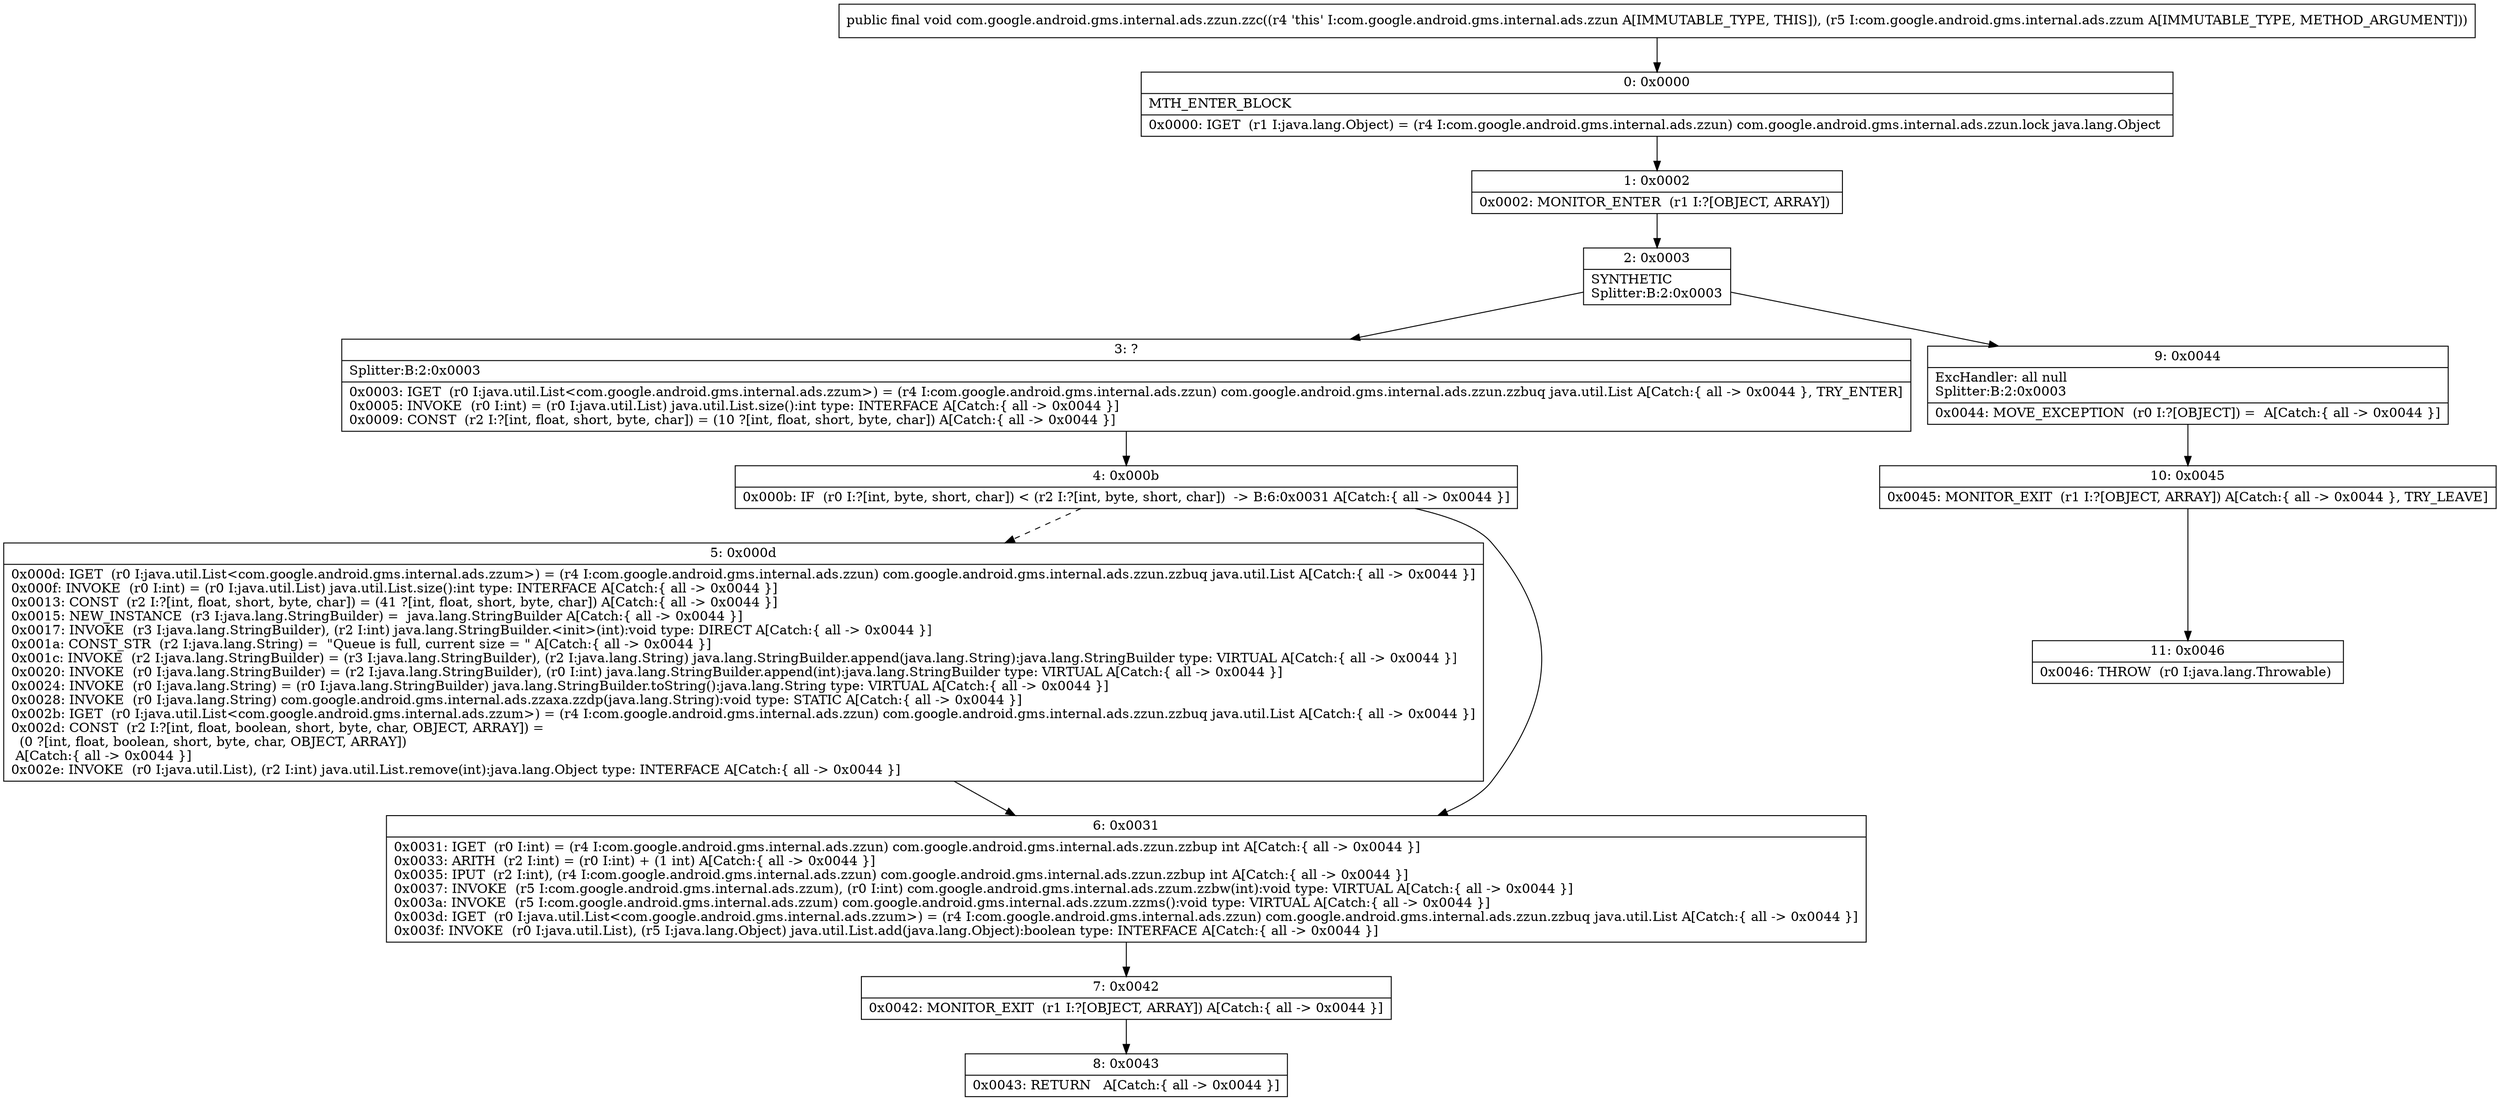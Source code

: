 digraph "CFG forcom.google.android.gms.internal.ads.zzun.zzc(Lcom\/google\/android\/gms\/internal\/ads\/zzum;)V" {
Node_0 [shape=record,label="{0\:\ 0x0000|MTH_ENTER_BLOCK\l|0x0000: IGET  (r1 I:java.lang.Object) = (r4 I:com.google.android.gms.internal.ads.zzun) com.google.android.gms.internal.ads.zzun.lock java.lang.Object \l}"];
Node_1 [shape=record,label="{1\:\ 0x0002|0x0002: MONITOR_ENTER  (r1 I:?[OBJECT, ARRAY]) \l}"];
Node_2 [shape=record,label="{2\:\ 0x0003|SYNTHETIC\lSplitter:B:2:0x0003\l}"];
Node_3 [shape=record,label="{3\:\ ?|Splitter:B:2:0x0003\l|0x0003: IGET  (r0 I:java.util.List\<com.google.android.gms.internal.ads.zzum\>) = (r4 I:com.google.android.gms.internal.ads.zzun) com.google.android.gms.internal.ads.zzun.zzbuq java.util.List A[Catch:\{ all \-\> 0x0044 \}, TRY_ENTER]\l0x0005: INVOKE  (r0 I:int) = (r0 I:java.util.List) java.util.List.size():int type: INTERFACE A[Catch:\{ all \-\> 0x0044 \}]\l0x0009: CONST  (r2 I:?[int, float, short, byte, char]) = (10 ?[int, float, short, byte, char]) A[Catch:\{ all \-\> 0x0044 \}]\l}"];
Node_4 [shape=record,label="{4\:\ 0x000b|0x000b: IF  (r0 I:?[int, byte, short, char]) \< (r2 I:?[int, byte, short, char])  \-\> B:6:0x0031 A[Catch:\{ all \-\> 0x0044 \}]\l}"];
Node_5 [shape=record,label="{5\:\ 0x000d|0x000d: IGET  (r0 I:java.util.List\<com.google.android.gms.internal.ads.zzum\>) = (r4 I:com.google.android.gms.internal.ads.zzun) com.google.android.gms.internal.ads.zzun.zzbuq java.util.List A[Catch:\{ all \-\> 0x0044 \}]\l0x000f: INVOKE  (r0 I:int) = (r0 I:java.util.List) java.util.List.size():int type: INTERFACE A[Catch:\{ all \-\> 0x0044 \}]\l0x0013: CONST  (r2 I:?[int, float, short, byte, char]) = (41 ?[int, float, short, byte, char]) A[Catch:\{ all \-\> 0x0044 \}]\l0x0015: NEW_INSTANCE  (r3 I:java.lang.StringBuilder) =  java.lang.StringBuilder A[Catch:\{ all \-\> 0x0044 \}]\l0x0017: INVOKE  (r3 I:java.lang.StringBuilder), (r2 I:int) java.lang.StringBuilder.\<init\>(int):void type: DIRECT A[Catch:\{ all \-\> 0x0044 \}]\l0x001a: CONST_STR  (r2 I:java.lang.String) =  \"Queue is full, current size = \" A[Catch:\{ all \-\> 0x0044 \}]\l0x001c: INVOKE  (r2 I:java.lang.StringBuilder) = (r3 I:java.lang.StringBuilder), (r2 I:java.lang.String) java.lang.StringBuilder.append(java.lang.String):java.lang.StringBuilder type: VIRTUAL A[Catch:\{ all \-\> 0x0044 \}]\l0x0020: INVOKE  (r0 I:java.lang.StringBuilder) = (r2 I:java.lang.StringBuilder), (r0 I:int) java.lang.StringBuilder.append(int):java.lang.StringBuilder type: VIRTUAL A[Catch:\{ all \-\> 0x0044 \}]\l0x0024: INVOKE  (r0 I:java.lang.String) = (r0 I:java.lang.StringBuilder) java.lang.StringBuilder.toString():java.lang.String type: VIRTUAL A[Catch:\{ all \-\> 0x0044 \}]\l0x0028: INVOKE  (r0 I:java.lang.String) com.google.android.gms.internal.ads.zzaxa.zzdp(java.lang.String):void type: STATIC A[Catch:\{ all \-\> 0x0044 \}]\l0x002b: IGET  (r0 I:java.util.List\<com.google.android.gms.internal.ads.zzum\>) = (r4 I:com.google.android.gms.internal.ads.zzun) com.google.android.gms.internal.ads.zzun.zzbuq java.util.List A[Catch:\{ all \-\> 0x0044 \}]\l0x002d: CONST  (r2 I:?[int, float, boolean, short, byte, char, OBJECT, ARRAY]) = \l  (0 ?[int, float, boolean, short, byte, char, OBJECT, ARRAY])\l A[Catch:\{ all \-\> 0x0044 \}]\l0x002e: INVOKE  (r0 I:java.util.List), (r2 I:int) java.util.List.remove(int):java.lang.Object type: INTERFACE A[Catch:\{ all \-\> 0x0044 \}]\l}"];
Node_6 [shape=record,label="{6\:\ 0x0031|0x0031: IGET  (r0 I:int) = (r4 I:com.google.android.gms.internal.ads.zzun) com.google.android.gms.internal.ads.zzun.zzbup int A[Catch:\{ all \-\> 0x0044 \}]\l0x0033: ARITH  (r2 I:int) = (r0 I:int) + (1 int) A[Catch:\{ all \-\> 0x0044 \}]\l0x0035: IPUT  (r2 I:int), (r4 I:com.google.android.gms.internal.ads.zzun) com.google.android.gms.internal.ads.zzun.zzbup int A[Catch:\{ all \-\> 0x0044 \}]\l0x0037: INVOKE  (r5 I:com.google.android.gms.internal.ads.zzum), (r0 I:int) com.google.android.gms.internal.ads.zzum.zzbw(int):void type: VIRTUAL A[Catch:\{ all \-\> 0x0044 \}]\l0x003a: INVOKE  (r5 I:com.google.android.gms.internal.ads.zzum) com.google.android.gms.internal.ads.zzum.zzms():void type: VIRTUAL A[Catch:\{ all \-\> 0x0044 \}]\l0x003d: IGET  (r0 I:java.util.List\<com.google.android.gms.internal.ads.zzum\>) = (r4 I:com.google.android.gms.internal.ads.zzun) com.google.android.gms.internal.ads.zzun.zzbuq java.util.List A[Catch:\{ all \-\> 0x0044 \}]\l0x003f: INVOKE  (r0 I:java.util.List), (r5 I:java.lang.Object) java.util.List.add(java.lang.Object):boolean type: INTERFACE A[Catch:\{ all \-\> 0x0044 \}]\l}"];
Node_7 [shape=record,label="{7\:\ 0x0042|0x0042: MONITOR_EXIT  (r1 I:?[OBJECT, ARRAY]) A[Catch:\{ all \-\> 0x0044 \}]\l}"];
Node_8 [shape=record,label="{8\:\ 0x0043|0x0043: RETURN   A[Catch:\{ all \-\> 0x0044 \}]\l}"];
Node_9 [shape=record,label="{9\:\ 0x0044|ExcHandler: all null\lSplitter:B:2:0x0003\l|0x0044: MOVE_EXCEPTION  (r0 I:?[OBJECT]) =  A[Catch:\{ all \-\> 0x0044 \}]\l}"];
Node_10 [shape=record,label="{10\:\ 0x0045|0x0045: MONITOR_EXIT  (r1 I:?[OBJECT, ARRAY]) A[Catch:\{ all \-\> 0x0044 \}, TRY_LEAVE]\l}"];
Node_11 [shape=record,label="{11\:\ 0x0046|0x0046: THROW  (r0 I:java.lang.Throwable) \l}"];
MethodNode[shape=record,label="{public final void com.google.android.gms.internal.ads.zzun.zzc((r4 'this' I:com.google.android.gms.internal.ads.zzun A[IMMUTABLE_TYPE, THIS]), (r5 I:com.google.android.gms.internal.ads.zzum A[IMMUTABLE_TYPE, METHOD_ARGUMENT])) }"];
MethodNode -> Node_0;
Node_0 -> Node_1;
Node_1 -> Node_2;
Node_2 -> Node_3;
Node_2 -> Node_9;
Node_3 -> Node_4;
Node_4 -> Node_5[style=dashed];
Node_4 -> Node_6;
Node_5 -> Node_6;
Node_6 -> Node_7;
Node_7 -> Node_8;
Node_9 -> Node_10;
Node_10 -> Node_11;
}

